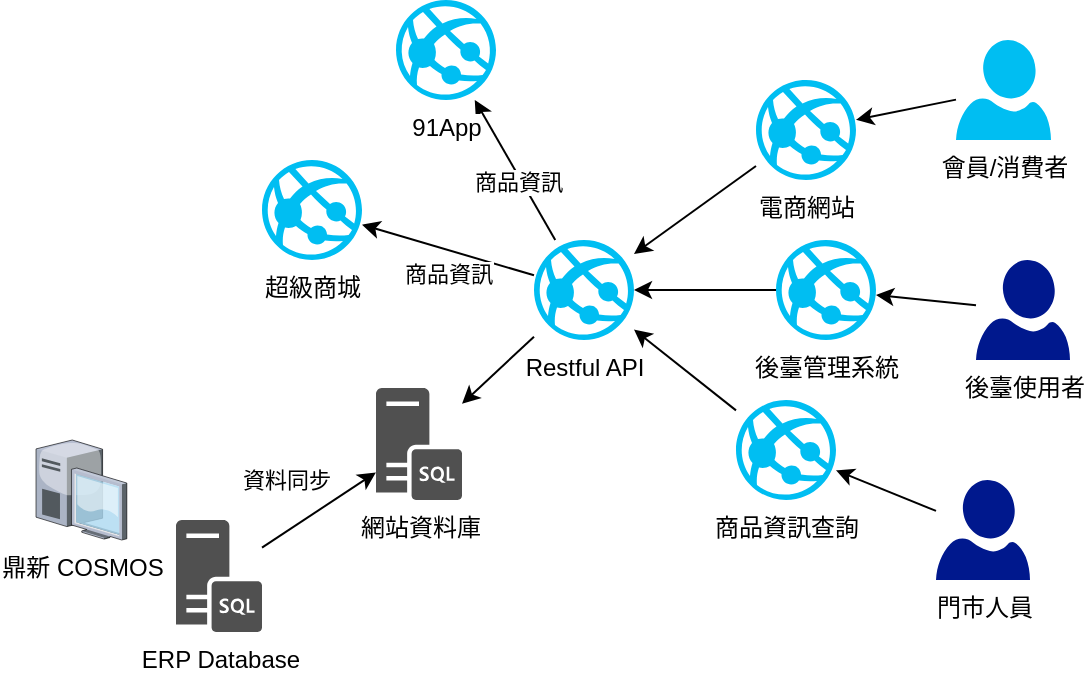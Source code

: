 <mxfile version="13.7.3" type="device"><diagram id="AzUR9E4pZBbzGT_S2fM9" name="Page-1"><mxGraphModel dx="585" dy="338" grid="1" gridSize="10" guides="1" tooltips="1" connect="1" arrows="1" fold="1" page="1" pageScale="1" pageWidth="827" pageHeight="1169" math="0" shadow="0"><root><mxCell id="0"/><mxCell id="1" parent="0"/><mxCell id="euffvMZq33MCqrxNmrP7-14" value="" style="edgeStyle=none;rounded=0;orthogonalLoop=1;jettySize=auto;html=1;" parent="1" source="euffvMZq33MCqrxNmrP7-2" target="euffvMZq33MCqrxNmrP7-3" edge="1"><mxGeometry relative="1" as="geometry"><mxPoint x="264.5" y="228" as="targetPoint"/></mxGeometry></mxCell><mxCell id="euffvMZq33MCqrxNmrP7-24" value="資料同步" style="edgeLabel;html=1;align=center;verticalAlign=middle;resizable=0;points=[];" parent="euffvMZq33MCqrxNmrP7-14" vertex="1" connectable="0"><mxGeometry x="-0.329" y="-4" relative="1" as="geometry"><mxPoint x="-9.73" y="-25.18" as="offset"/></mxGeometry></mxCell><mxCell id="euffvMZq33MCqrxNmrP7-2" value="ERP Database" style="pointerEvents=1;shadow=0;dashed=0;html=1;strokeColor=none;fillColor=#505050;labelPosition=center;verticalLabelPosition=bottom;verticalAlign=top;outlineConnect=0;align=center;shape=mxgraph.office.servers.sql_server;" parent="1" vertex="1"><mxGeometry x="210" y="400" width="43" height="56" as="geometry"/></mxCell><mxCell id="euffvMZq33MCqrxNmrP7-3" value="網站資料庫" style="pointerEvents=1;shadow=0;dashed=0;html=1;strokeColor=none;fillColor=#505050;labelPosition=center;verticalLabelPosition=bottom;verticalAlign=top;outlineConnect=0;align=center;shape=mxgraph.office.servers.sql_server;" parent="1" vertex="1"><mxGeometry x="310" y="334" width="43" height="56" as="geometry"/></mxCell><mxCell id="euffvMZq33MCqrxNmrP7-4" value="鼎新 COSMOS" style="verticalLabelPosition=bottom;aspect=fixed;html=1;verticalAlign=top;strokeColor=none;align=center;outlineConnect=0;shape=mxgraph.citrix.desktop;" parent="1" vertex="1"><mxGeometry x="140" y="360" width="45.41" height="50" as="geometry"/></mxCell><mxCell id="euffvMZq33MCqrxNmrP7-16" value="" style="edgeStyle=none;rounded=0;orthogonalLoop=1;jettySize=auto;html=1;" parent="1" source="kAHV7vgwMI0sqPDKEJva-7" target="kAHV7vgwMI0sqPDKEJva-9" edge="1"><mxGeometry relative="1" as="geometry"><mxPoint x="440" y="285" as="targetPoint"/><mxPoint x="510" y="289.75" as="sourcePoint"/></mxGeometry></mxCell><mxCell id="kAHV7vgwMI0sqPDKEJva-5" value="" style="edgeStyle=none;rounded=0;orthogonalLoop=1;jettySize=auto;html=1;" edge="1" parent="1" source="euffvMZq33MCqrxNmrP7-8" target="kAHV7vgwMI0sqPDKEJva-1"><mxGeometry relative="1" as="geometry"/></mxCell><mxCell id="euffvMZq33MCqrxNmrP7-8" value="會員/消費者" style="verticalLabelPosition=bottom;html=1;verticalAlign=top;align=center;strokeColor=none;fillColor=#00BEF2;shape=mxgraph.azure.user;labelBackgroundColor=#ffffff;" parent="1" vertex="1"><mxGeometry x="600" y="160" width="47.5" height="50" as="geometry"/></mxCell><mxCell id="euffvMZq33MCqrxNmrP7-23" value="" style="edgeStyle=none;rounded=0;orthogonalLoop=1;jettySize=auto;html=1;" parent="1" source="euffvMZq33MCqrxNmrP7-10" target="kAHV7vgwMI0sqPDKEJva-7" edge="1"><mxGeometry relative="1" as="geometry"><mxPoint x="560" y="289.477" as="targetPoint"/></mxGeometry></mxCell><mxCell id="euffvMZq33MCqrxNmrP7-10" value="後臺使用者" style="aspect=fixed;pointerEvents=1;shadow=0;dashed=0;html=1;strokeColor=none;labelPosition=center;verticalLabelPosition=bottom;verticalAlign=top;align=center;fillColor=#00188D;shape=mxgraph.azure.user" parent="1" vertex="1"><mxGeometry x="610" y="270" width="47" height="50" as="geometry"/></mxCell><mxCell id="euffvMZq33MCqrxNmrP7-18" value="" style="edgeStyle=none;rounded=0;orthogonalLoop=1;jettySize=auto;html=1;" parent="1" source="kAHV7vgwMI0sqPDKEJva-9" target="euffvMZq33MCqrxNmrP7-3" edge="1"><mxGeometry relative="1" as="geometry"><mxPoint x="390" y="308.054" as="sourcePoint"/></mxGeometry></mxCell><mxCell id="euffvMZq33MCqrxNmrP7-26" value="" style="edgeStyle=none;rounded=0;orthogonalLoop=1;jettySize=auto;html=1;" parent="1" source="kAHV7vgwMI0sqPDKEJva-9" target="kAHV7vgwMI0sqPDKEJva-10" edge="1"><mxGeometry relative="1" as="geometry"><mxPoint x="390" y="279.643" as="sourcePoint"/><mxPoint x="300" y="260.357" as="targetPoint"/></mxGeometry></mxCell><mxCell id="euffvMZq33MCqrxNmrP7-27" value="商品資訊" style="edgeLabel;html=1;align=center;verticalAlign=middle;resizable=0;points=[];" parent="euffvMZq33MCqrxNmrP7-26" vertex="1" connectable="0"><mxGeometry x="0.373" y="1" relative="1" as="geometry"><mxPoint x="15.75" y="15.87" as="offset"/></mxGeometry></mxCell><mxCell id="euffvMZq33MCqrxNmrP7-30" value="" style="edgeStyle=none;rounded=0;orthogonalLoop=1;jettySize=auto;html=1;" parent="1" source="kAHV7vgwMI0sqPDKEJva-8" target="kAHV7vgwMI0sqPDKEJva-9" edge="1"><mxGeometry relative="1" as="geometry"><mxPoint x="490" y="352.5" as="sourcePoint"/><mxPoint x="440" y="305" as="targetPoint"/></mxGeometry></mxCell><mxCell id="euffvMZq33MCqrxNmrP7-31" value="" style="edgeStyle=none;rounded=0;orthogonalLoop=1;jettySize=auto;html=1;" parent="1" source="euffvMZq33MCqrxNmrP7-29" target="kAHV7vgwMI0sqPDKEJva-8" edge="1"><mxGeometry relative="1" as="geometry"><mxPoint x="540" y="385.152" as="targetPoint"/></mxGeometry></mxCell><mxCell id="euffvMZq33MCqrxNmrP7-29" value="門市人員" style="aspect=fixed;pointerEvents=1;shadow=0;dashed=0;html=1;strokeColor=none;labelPosition=center;verticalLabelPosition=bottom;verticalAlign=top;align=center;fillColor=#00188D;shape=mxgraph.azure.user" parent="1" vertex="1"><mxGeometry x="590" y="380" width="47" height="50" as="geometry"/></mxCell><mxCell id="FJLt7SWZO9xsyfQ5KSXO-3" value="" style="rounded=0;orthogonalLoop=1;jettySize=auto;html=1;" parent="1" source="kAHV7vgwMI0sqPDKEJva-9" target="kAHV7vgwMI0sqPDKEJva-11" edge="1"><mxGeometry relative="1" as="geometry"><mxPoint x="355" y="210" as="targetPoint"/><mxPoint x="395" y="260" as="sourcePoint"/></mxGeometry></mxCell><mxCell id="FJLt7SWZO9xsyfQ5KSXO-4" value="商品資訊" style="edgeLabel;html=1;align=center;verticalAlign=middle;resizable=0;points=[];" parent="FJLt7SWZO9xsyfQ5KSXO-3" vertex="1" connectable="0"><mxGeometry x="0.179" y="-2" relative="1" as="geometry"><mxPoint x="3.18" y="12.58" as="offset"/></mxGeometry></mxCell><mxCell id="kAHV7vgwMI0sqPDKEJva-13" value="" style="edgeStyle=none;rounded=0;orthogonalLoop=1;jettySize=auto;html=1;" edge="1" parent="1" source="kAHV7vgwMI0sqPDKEJva-1" target="kAHV7vgwMI0sqPDKEJva-9"><mxGeometry relative="1" as="geometry"><mxPoint x="455" y="205" as="targetPoint"/></mxGeometry></mxCell><mxCell id="kAHV7vgwMI0sqPDKEJva-1" value="&lt;span style=&quot;background-color: rgb(255 , 255 , 255)&quot;&gt;電商網站&lt;/span&gt;" style="verticalLabelPosition=bottom;html=1;verticalAlign=top;align=center;strokeColor=none;fillColor=#00BEF2;shape=mxgraph.azure.azure_website;pointerEvents=1;" vertex="1" parent="1"><mxGeometry x="500" y="180" width="50" height="50" as="geometry"/></mxCell><mxCell id="kAHV7vgwMI0sqPDKEJva-7" value="&lt;span style=&quot;background-color: rgb(255 , 255 , 255)&quot;&gt;後臺管理系統&lt;/span&gt;" style="verticalLabelPosition=bottom;html=1;verticalAlign=top;align=center;strokeColor=none;fillColor=#00BEF2;shape=mxgraph.azure.azure_website;pointerEvents=1;" vertex="1" parent="1"><mxGeometry x="510" y="260" width="50" height="50" as="geometry"/></mxCell><mxCell id="kAHV7vgwMI0sqPDKEJva-8" value="&lt;span style=&quot;background-color: rgb(255 , 255 , 255)&quot;&gt;商品資訊查詢&lt;br&gt;&lt;/span&gt;" style="verticalLabelPosition=bottom;html=1;verticalAlign=top;align=center;strokeColor=none;fillColor=#00BEF2;shape=mxgraph.azure.azure_website;pointerEvents=1;" vertex="1" parent="1"><mxGeometry x="490" y="340" width="50" height="50" as="geometry"/></mxCell><mxCell id="kAHV7vgwMI0sqPDKEJva-9" value="&lt;span style=&quot;background-color: rgb(255 , 255 , 255)&quot;&gt;Restful API&lt;/span&gt;" style="verticalLabelPosition=bottom;html=1;verticalAlign=top;align=center;strokeColor=none;fillColor=#00BEF2;shape=mxgraph.azure.azure_website;pointerEvents=1;" vertex="1" parent="1"><mxGeometry x="389" y="260" width="50" height="50" as="geometry"/></mxCell><mxCell id="kAHV7vgwMI0sqPDKEJva-10" value="&lt;span style=&quot;background-color: rgb(255 , 255 , 255)&quot;&gt;超級商城&lt;/span&gt;" style="verticalLabelPosition=bottom;html=1;verticalAlign=top;align=center;strokeColor=none;fillColor=#00BEF2;shape=mxgraph.azure.azure_website;pointerEvents=1;" vertex="1" parent="1"><mxGeometry x="253" y="220" width="50" height="50" as="geometry"/></mxCell><mxCell id="kAHV7vgwMI0sqPDKEJva-11" value="&lt;span style=&quot;background-color: rgb(255 , 255 , 255)&quot;&gt;91App&lt;/span&gt;" style="verticalLabelPosition=bottom;html=1;verticalAlign=top;align=center;strokeColor=none;fillColor=#00BEF2;shape=mxgraph.azure.azure_website;pointerEvents=1;" vertex="1" parent="1"><mxGeometry x="320" y="140" width="50" height="50" as="geometry"/></mxCell></root></mxGraphModel></diagram></mxfile>